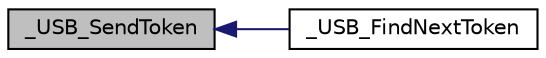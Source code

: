 digraph "_USB_SendToken"
{
  edge [fontname="Helvetica",fontsize="10",labelfontname="Helvetica",labelfontsize="10"];
  node [fontname="Helvetica",fontsize="10",shape=record];
  rankdir="LR";
  Node1 [label="_USB_SendToken",height=0.2,width=0.4,color="black", fillcolor="grey75", style="filled", fontcolor="black"];
  Node1 -> Node2 [dir="back",color="midnightblue",fontsize="10",style="solid"];
  Node2 [label="_USB_FindNextToken",height=0.2,width=0.4,color="black", fillcolor="white", style="filled",URL="$usb__host__local_8h.html#a7ce4a0820e97c905e38bb73acb46cd3f"];
}
